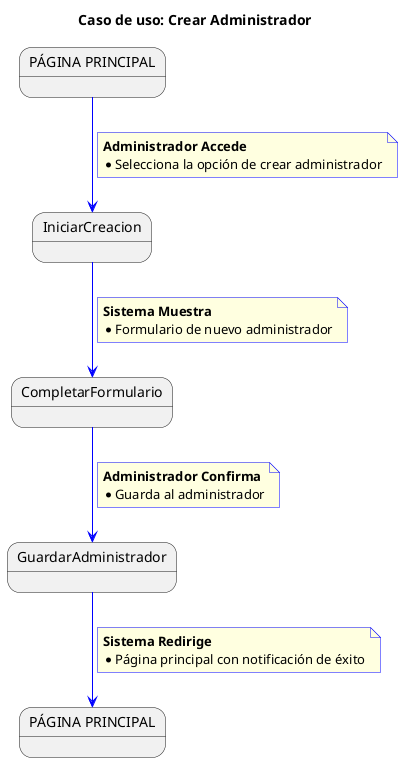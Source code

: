 @startuml
title Caso de uso: Crear Administrador

skinparam {
    NoteBackgroundColor #lightYellow
    ArrowColor #blue
    NoteBorderColor #blue
    linetype polyline
}

state startState as "PÁGINA PRINCIPAL"
state endState as "PÁGINA PRINCIPAL"

startState --> IniciarCreacion
note on link
    <b>Administrador Accede</b>
    * Selecciona la opción de crear administrador
end note

IniciarCreacion --> CompletarFormulario
note on link
    <b>Sistema Muestra</b>
    * Formulario de nuevo administrador
end note

CompletarFormulario --> GuardarAdministrador
note on link
    <b>Administrador Confirma</b>
    * Guarda al administrador
end note

GuardarAdministrador --> endState
note on link
    <b>Sistema Redirige</b>
    * Página principal con notificación de éxito
end note
@enduml
